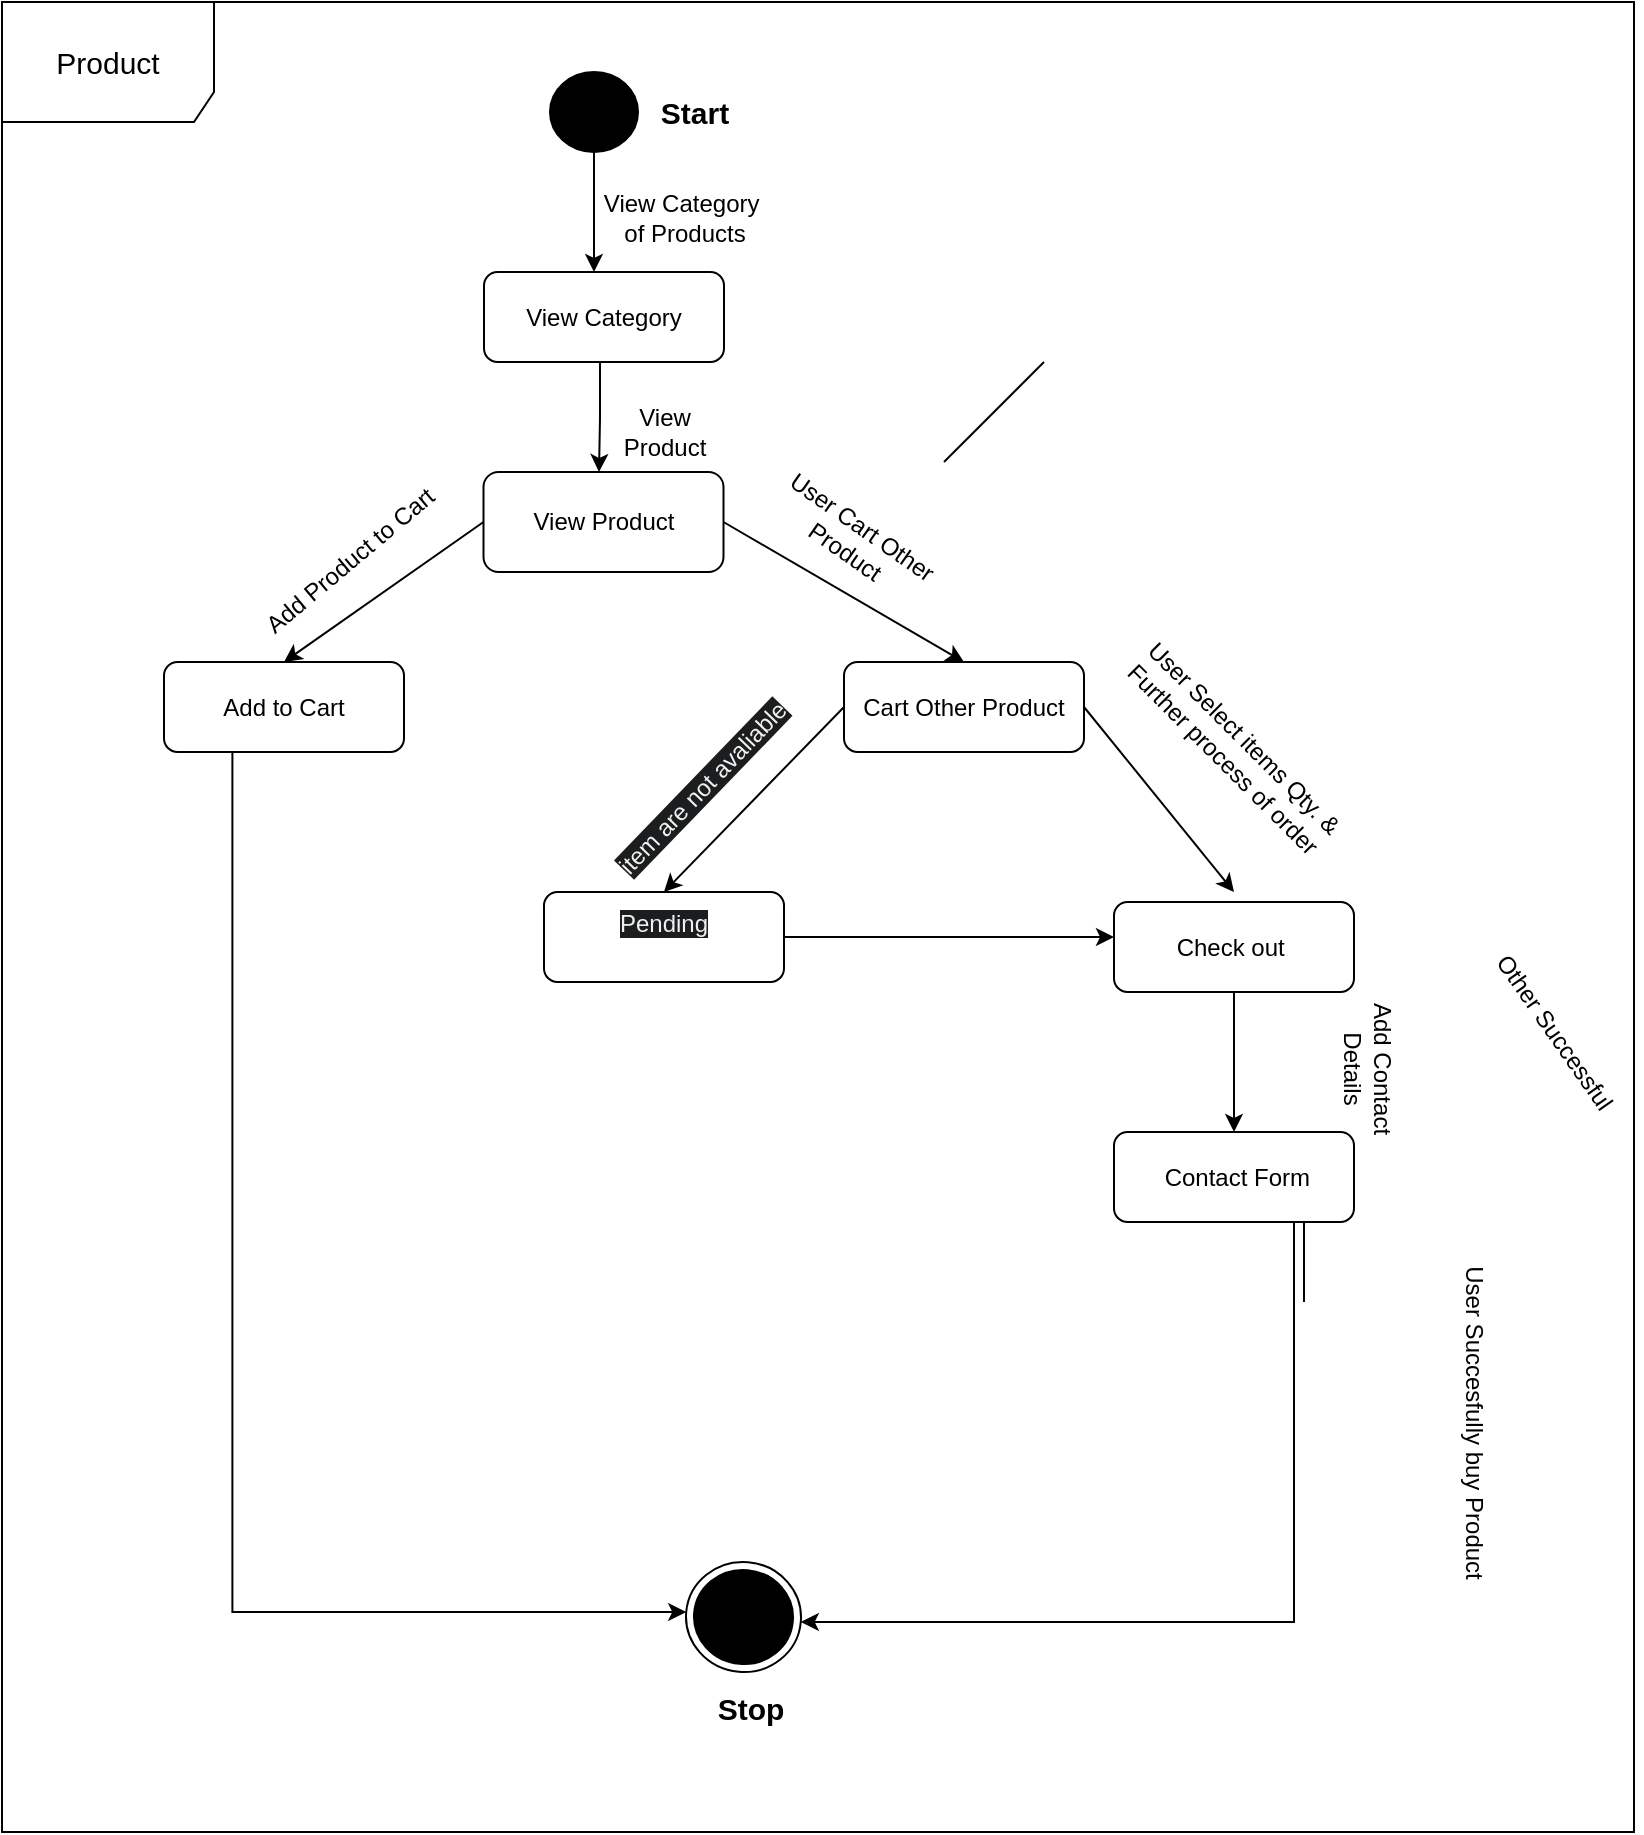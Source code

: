 <mxfile version="23.0.2" type="device" pages="2">
  <diagram name="Page-1" id="y4mWA-HeYzaWvu7CdzqG">
    <mxGraphModel dx="1313" dy="776" grid="1" gridSize="5" guides="1" tooltips="1" connect="1" arrows="1" fold="1" page="1" pageScale="1" pageWidth="827" pageHeight="1169" math="0" shadow="0">
      <root>
        <mxCell id="0" />
        <mxCell id="1" parent="0" />
        <mxCell id="vAxRYSpbGjlzIPx5cKzN-1" value="&lt;font style=&quot;font-size: 15px;&quot;&gt;Product&lt;/font&gt;" style="shape=umlFrame;whiteSpace=wrap;html=1;pointerEvents=0;width=106;height=60;" parent="1" vertex="1">
          <mxGeometry x="14" y="220" width="816" height="915" as="geometry" />
        </mxCell>
        <mxCell id="dHtXZSxDoZGKjRGXaI3S-2" style="edgeStyle=orthogonalEdgeStyle;rounded=0;orthogonalLoop=1;jettySize=auto;html=1;exitX=0.5;exitY=1;exitDx=0;exitDy=0;entryX=0.5;entryY=0;entryDx=0;entryDy=0;entryPerimeter=0;" parent="1" edge="1">
          <mxGeometry relative="1" as="geometry">
            <mxPoint x="310.0" y="295" as="sourcePoint" />
            <mxPoint x="310.0" y="355" as="targetPoint" />
          </mxGeometry>
        </mxCell>
        <mxCell id="dHtXZSxDoZGKjRGXaI3S-3" style="edgeStyle=orthogonalEdgeStyle;rounded=0;orthogonalLoop=1;jettySize=auto;html=1;exitX=0.5;exitY=1;exitDx=0;exitDy=0;entryX=0.5;entryY=0;entryDx=0;entryDy=0;entryPerimeter=0;" parent="1" edge="1">
          <mxGeometry relative="1" as="geometry">
            <mxPoint x="317.5" y="400.0" as="sourcePoint" />
            <mxPoint x="312.5" y="455" as="targetPoint" />
            <Array as="points">
              <mxPoint x="313" y="400" />
              <mxPoint x="313" y="428" />
              <mxPoint x="313" y="428" />
            </Array>
          </mxGeometry>
        </mxCell>
        <mxCell id="dHtXZSxDoZGKjRGXaI3S-29" value="View Category&amp;nbsp;&lt;br&gt;of Products" style="text;html=1;align=center;verticalAlign=middle;resizable=0;points=[];autosize=1;strokeColor=none;fillColor=none;" parent="1" vertex="1">
          <mxGeometry x="305" y="308" width="100" height="40" as="geometry" />
        </mxCell>
        <mxCell id="dHtXZSxDoZGKjRGXaI3S-30" value="View&lt;br&gt;Product" style="text;html=1;align=center;verticalAlign=middle;resizable=0;points=[];autosize=1;strokeColor=none;fillColor=none;" parent="1" vertex="1">
          <mxGeometry x="315" y="415" width="60" height="40" as="geometry" />
        </mxCell>
        <mxCell id="ps9dGn57FndDVON0U3-Q-1" value="" style="ellipse;fillColor=strokeColor;html=1;" parent="1" vertex="1">
          <mxGeometry x="288" y="255" width="44" height="40" as="geometry" />
        </mxCell>
        <mxCell id="ps9dGn57FndDVON0U3-Q-2" value="" style="ellipse;html=1;shape=endState;fillColor=strokeColor;rotation=5;" parent="1" vertex="1">
          <mxGeometry x="356" y="1000" width="57.5" height="55" as="geometry" />
        </mxCell>
        <mxCell id="ps9dGn57FndDVON0U3-Q-3" value="View Category" style="rounded=1;whiteSpace=wrap;html=1;" parent="1" vertex="1">
          <mxGeometry x="255" y="355" width="120" height="45" as="geometry" />
        </mxCell>
        <mxCell id="ps9dGn57FndDVON0U3-Q-4" value="View Product" style="rounded=1;whiteSpace=wrap;html=1;" parent="1" vertex="1">
          <mxGeometry x="254.75" y="455" width="120" height="50" as="geometry" />
        </mxCell>
        <mxCell id="ps9dGn57FndDVON0U3-Q-26" style="edgeStyle=orthogonalEdgeStyle;rounded=0;orthogonalLoop=1;jettySize=auto;html=1;exitX=0.5;exitY=1;exitDx=0;exitDy=0;" parent="1" source="ps9dGn57FndDVON0U3-Q-6" target="ps9dGn57FndDVON0U3-Q-20" edge="1">
          <mxGeometry relative="1" as="geometry" />
        </mxCell>
        <mxCell id="ps9dGn57FndDVON0U3-Q-6" value="Check out&amp;nbsp;" style="rounded=1;whiteSpace=wrap;html=1;align=center;" parent="1" vertex="1">
          <mxGeometry x="570" y="670" width="120" height="45" as="geometry" />
        </mxCell>
        <mxCell id="ps9dGn57FndDVON0U3-Q-34" style="edgeStyle=orthogonalEdgeStyle;rounded=0;orthogonalLoop=1;jettySize=auto;html=1;exitX=1;exitY=0.5;exitDx=0;exitDy=0;entryX=0;entryY=0.5;entryDx=0;entryDy=0;" parent="1" source="ps9dGn57FndDVON0U3-Q-9" edge="1">
          <mxGeometry relative="1" as="geometry">
            <mxPoint x="570" y="687.5" as="targetPoint" />
          </mxGeometry>
        </mxCell>
        <mxCell id="ps9dGn57FndDVON0U3-Q-9" value="&#xa;&lt;span style=&quot;color: rgb(240, 240, 240); font-family: Helvetica; font-size: 12px; font-style: normal; font-variant-ligatures: normal; font-variant-caps: normal; font-weight: 400; letter-spacing: normal; orphans: 2; text-align: center; text-indent: 0px; text-transform: none; widows: 2; word-spacing: 0px; -webkit-text-stroke-width: 0px; background-color: rgb(27, 29, 30); text-decoration-thickness: initial; text-decoration-style: initial; text-decoration-color: initial; float: none; display: inline !important;&quot;&gt;Pending&lt;/span&gt;&#xa;&#xa;" style="rounded=1;whiteSpace=wrap;html=1;" parent="1" vertex="1">
          <mxGeometry x="285" y="665" width="120" height="45" as="geometry" />
        </mxCell>
        <mxCell id="ps9dGn57FndDVON0U3-Q-11" value="Cart O&lt;font style=&quot;font-size: 12px;&quot;&gt;ther &lt;/font&gt;Product" style="rounded=1;whiteSpace=wrap;html=1;" parent="1" vertex="1">
          <mxGeometry x="435" y="550" width="120" height="45" as="geometry" />
        </mxCell>
        <mxCell id="ps9dGn57FndDVON0U3-Q-12" value="Add to Cart" style="rounded=1;whiteSpace=wrap;html=1;" parent="1" vertex="1">
          <mxGeometry x="95" y="550" width="120" height="45" as="geometry" />
        </mxCell>
        <mxCell id="ps9dGn57FndDVON0U3-Q-13" value="" style="endArrow=classic;html=1;rounded=0;exitX=0;exitY=0.5;exitDx=0;exitDy=0;entryX=0.5;entryY=0;entryDx=0;entryDy=0;" parent="1" source="ps9dGn57FndDVON0U3-Q-4" target="ps9dGn57FndDVON0U3-Q-12" edge="1">
          <mxGeometry width="50" height="50" relative="1" as="geometry">
            <mxPoint x="280" y="690" as="sourcePoint" />
            <mxPoint x="330" y="640" as="targetPoint" />
          </mxGeometry>
        </mxCell>
        <mxCell id="ps9dGn57FndDVON0U3-Q-14" value="" style="endArrow=classic;html=1;rounded=0;exitX=1;exitY=0.5;exitDx=0;exitDy=0;entryX=0.5;entryY=0;entryDx=0;entryDy=0;" parent="1" source="ps9dGn57FndDVON0U3-Q-4" target="ps9dGn57FndDVON0U3-Q-11" edge="1">
          <mxGeometry width="50" height="50" relative="1" as="geometry">
            <mxPoint x="280" y="690" as="sourcePoint" />
            <mxPoint x="330" y="640" as="targetPoint" />
          </mxGeometry>
        </mxCell>
        <mxCell id="ps9dGn57FndDVON0U3-Q-15" value="" style="endArrow=classic;html=1;rounded=0;exitX=1;exitY=0.5;exitDx=0;exitDy=0;entryX=0.5;entryY=0;entryDx=0;entryDy=0;" parent="1" source="ps9dGn57FndDVON0U3-Q-11" edge="1">
          <mxGeometry width="50" height="50" relative="1" as="geometry">
            <mxPoint x="555" y="570" as="sourcePoint" />
            <mxPoint x="630" y="665" as="targetPoint" />
          </mxGeometry>
        </mxCell>
        <mxCell id="ps9dGn57FndDVON0U3-Q-17" value="" style="endArrow=classic;html=1;rounded=0;exitX=0;exitY=0.5;exitDx=0;exitDy=0;entryX=0.5;entryY=0;entryDx=0;entryDy=0;" parent="1" source="ps9dGn57FndDVON0U3-Q-11" target="ps9dGn57FndDVON0U3-Q-9" edge="1">
          <mxGeometry width="50" height="50" relative="1" as="geometry">
            <mxPoint x="430" y="575" as="sourcePoint" />
            <mxPoint x="330" y="645" as="targetPoint" />
          </mxGeometry>
        </mxCell>
        <mxCell id="ps9dGn57FndDVON0U3-Q-21" style="edgeStyle=orthogonalEdgeStyle;rounded=0;orthogonalLoop=1;jettySize=auto;html=1;entryX=1;entryY=0.5;entryDx=0;entryDy=0;" parent="1" target="ps9dGn57FndDVON0U3-Q-2" edge="1">
          <mxGeometry relative="1" as="geometry">
            <Array as="points">
              <mxPoint x="660" y="807" />
              <mxPoint x="660" y="1030" />
            </Array>
            <mxPoint x="665" y="870" as="sourcePoint" />
          </mxGeometry>
        </mxCell>
        <mxCell id="ps9dGn57FndDVON0U3-Q-20" value="&amp;nbsp;Contact Form" style="rounded=1;whiteSpace=wrap;html=1;" parent="1" vertex="1">
          <mxGeometry x="570" y="785" width="120" height="45" as="geometry" />
        </mxCell>
        <mxCell id="ps9dGn57FndDVON0U3-Q-25" style="edgeStyle=orthogonalEdgeStyle;rounded=0;orthogonalLoop=1;jettySize=auto;html=1;exitX=0.285;exitY=1.021;exitDx=0;exitDy=0;entryX=0;entryY=0.5;entryDx=0;entryDy=0;exitPerimeter=0;" parent="1" target="ps9dGn57FndDVON0U3-Q-2" edge="1">
          <mxGeometry relative="1" as="geometry">
            <Array as="points">
              <mxPoint x="129" y="1025" />
            </Array>
            <mxPoint x="129.2" y="594.945" as="sourcePoint" />
            <mxPoint x="330.109" y="1018.994" as="targetPoint" />
          </mxGeometry>
        </mxCell>
        <mxCell id="ps9dGn57FndDVON0U3-Q-27" value="Add Product to Cart" style="text;html=1;align=center;verticalAlign=middle;resizable=0;points=[];autosize=1;strokeColor=none;fillColor=none;rotation=-40;" parent="1" vertex="1">
          <mxGeometry x="125" y="485" width="125" height="30" as="geometry" />
        </mxCell>
        <mxCell id="ps9dGn57FndDVON0U3-Q-28" value="User Cart Other&lt;br&gt;Product" style="text;html=1;align=center;verticalAlign=middle;resizable=0;points=[];autosize=1;strokeColor=none;fillColor=none;rotation=35;" parent="1" vertex="1">
          <mxGeometry x="387" y="465" width="105" height="45" as="geometry" />
        </mxCell>
        <mxCell id="ps9dGn57FndDVON0U3-Q-30" value="Other Successful" style="text;html=1;align=center;verticalAlign=middle;resizable=0;points=[];autosize=1;strokeColor=none;fillColor=none;rotation=55;" parent="1" vertex="1">
          <mxGeometry x="735" y="720" width="110" height="30" as="geometry" />
        </mxCell>
        <mxCell id="ps9dGn57FndDVON0U3-Q-31" value="User Succesfully buy Product" style="text;html=1;align=center;verticalAlign=middle;resizable=0;points=[];autosize=1;strokeColor=none;fillColor=none;rotation=90;" parent="1" vertex="1">
          <mxGeometry x="660" y="915" width="180" height="30" as="geometry" />
        </mxCell>
        <mxCell id="ps9dGn57FndDVON0U3-Q-36" value="Add Contact &lt;br&gt;Details" style="text;html=1;align=center;verticalAlign=middle;resizable=0;points=[];autosize=1;strokeColor=none;fillColor=none;rotation=90;" parent="1" vertex="1">
          <mxGeometry x="655" y="730" width="85" height="45" as="geometry" />
        </mxCell>
        <mxCell id="BoSe89orxpXJtx95gR9r-1" value="Start" style="text;html=1;align=center;verticalAlign=middle;resizable=0;points=[];autosize=1;strokeColor=none;fillColor=none;fontStyle=1;fontSize=15;" parent="1" vertex="1">
          <mxGeometry x="332" y="257.5" width="55" height="35" as="geometry" />
        </mxCell>
        <mxCell id="BoSe89orxpXJtx95gR9r-2" value="Stop" style="text;html=1;align=center;verticalAlign=middle;resizable=0;points=[];autosize=1;strokeColor=none;fillColor=none;fontSize=15;fontStyle=1" parent="1" vertex="1">
          <mxGeometry x="360" y="1055" width="55" height="35" as="geometry" />
        </mxCell>
        <mxCell id="3j4sFQBVEtEeZ6LpbSw5-5" value="" style="endArrow=none;html=1;rounded=0;" parent="1" edge="1">
          <mxGeometry width="50" height="50" relative="1" as="geometry">
            <mxPoint x="485" y="450" as="sourcePoint" />
            <mxPoint x="535" y="400" as="targetPoint" />
          </mxGeometry>
        </mxCell>
        <mxCell id="3j4sFQBVEtEeZ6LpbSw5-7" value="User Select items Qty. &amp;amp; &lt;br&gt;Further process of order" style="text;html=1;align=center;verticalAlign=middle;resizable=0;points=[];autosize=1;strokeColor=none;fillColor=none;rotation=45;" parent="1" vertex="1">
          <mxGeometry x="555" y="570" width="150" height="45" as="geometry" />
        </mxCell>
        <mxCell id="r42ExPSIQEtIkFAvvNal-1" value="&lt;span style=&quot;color: rgb(240, 240, 240); font-family: Helvetica; font-size: 12px; font-style: normal; font-variant-ligatures: normal; font-variant-caps: normal; font-weight: 400; letter-spacing: normal; orphans: 2; text-align: center; text-indent: 0px; text-transform: none; widows: 2; word-spacing: 0px; -webkit-text-stroke-width: 0px; background-color: rgb(27, 29, 30); text-decoration-thickness: initial; text-decoration-style: initial; text-decoration-color: initial; float: none; display: inline !important;&quot;&gt;item are not avaliable&lt;/span&gt;" style="text;whiteSpace=wrap;html=1;rotation=-46;" parent="1" vertex="1">
          <mxGeometry x="305" y="590" width="140" height="35" as="geometry" />
        </mxCell>
      </root>
    </mxGraphModel>
  </diagram>
  <diagram id="edGppJr-fwE9R2HBfSuR" name="Page-2">
    <mxGraphModel dx="1050" dy="621" grid="1" gridSize="10" guides="1" tooltips="1" connect="1" arrows="1" fold="1" page="1" pageScale="1" pageWidth="850" pageHeight="1100" math="0" shadow="0">
      <root>
        <mxCell id="0" />
        <mxCell id="1" parent="0" />
      </root>
    </mxGraphModel>
  </diagram>
</mxfile>
